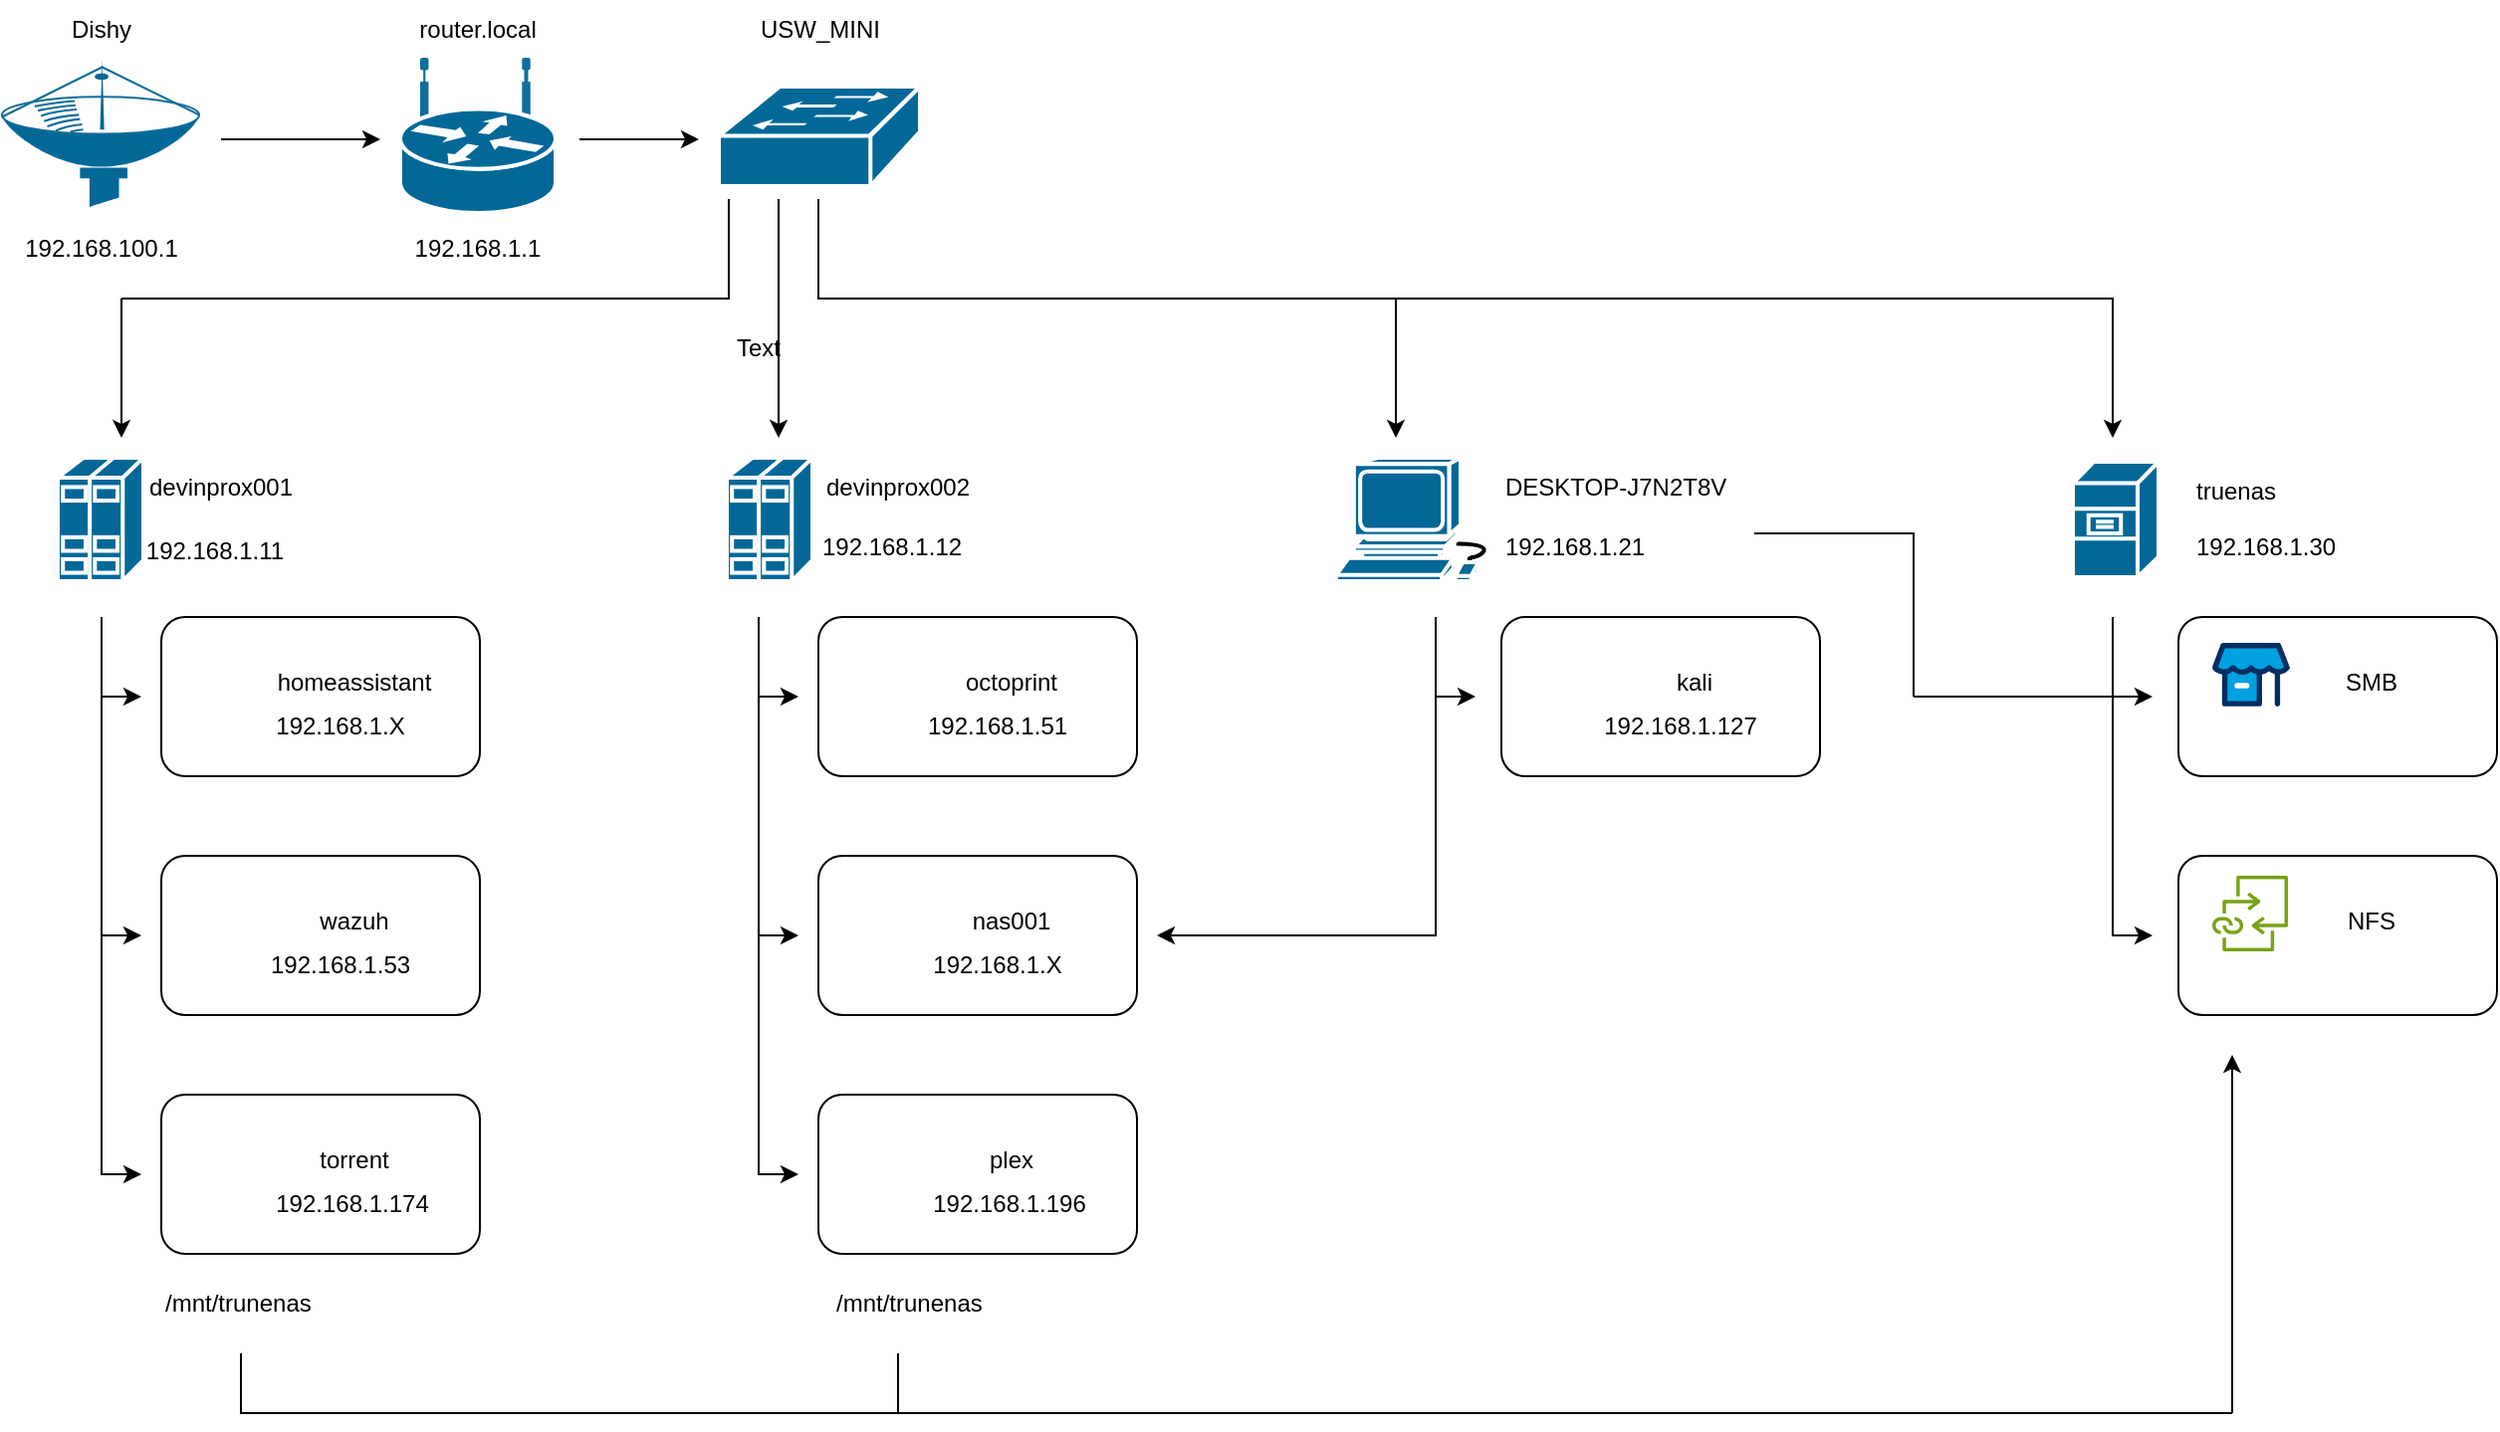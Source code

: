 <mxfile version="24.5.4" type="github">
  <diagram name="Page-1" id="N_PHp0yZ4Sq8n__6NGVH">
    <mxGraphModel dx="1434" dy="738" grid="1" gridSize="10" guides="1" tooltips="1" connect="1" arrows="1" fold="1" page="1" pageScale="1" pageWidth="1600" pageHeight="1200" background="none" math="0" shadow="0">
      <root>
        <mxCell id="0" />
        <mxCell id="1" parent="0" />
        <mxCell id="80VcaoIzCxCEsy03m5JN-1" value="" style="shape=mxgraph.cisco.wireless.satellite_dish;sketch=0;html=1;pointerEvents=1;dashed=0;fillColor=#036897;strokeColor=#ffffff;strokeWidth=2;verticalLabelPosition=bottom;verticalAlign=top;align=center;outlineConnect=0;" vertex="1" parent="1">
          <mxGeometry x="40" y="40" width="99" height="74" as="geometry" />
        </mxCell>
        <mxCell id="80VcaoIzCxCEsy03m5JN-2" value="" style="shape=mxgraph.cisco.routers.wireless_router;sketch=0;html=1;pointerEvents=1;dashed=0;fillColor=#036897;strokeColor=#ffffff;strokeWidth=2;verticalLabelPosition=bottom;verticalAlign=top;align=center;outlineConnect=0;" vertex="1" parent="1">
          <mxGeometry x="240" y="40" width="78" height="77" as="geometry" />
        </mxCell>
        <mxCell id="80VcaoIzCxCEsy03m5JN-3" value="" style="shape=mxgraph.cisco.switches.workgroup_switch;sketch=0;html=1;pointerEvents=1;dashed=0;fillColor=#036897;strokeColor=#ffffff;strokeWidth=2;verticalLabelPosition=bottom;verticalAlign=top;align=center;outlineConnect=0;" vertex="1" parent="1">
          <mxGeometry x="400" y="53.5" width="101" height="50" as="geometry" />
        </mxCell>
        <mxCell id="80VcaoIzCxCEsy03m5JN-4" value="" style="shape=mxgraph.cisco.servers.standard_host;sketch=0;html=1;pointerEvents=1;dashed=0;fillColor=#036897;strokeColor=#ffffff;strokeWidth=2;verticalLabelPosition=bottom;verticalAlign=top;align=center;outlineConnect=0;" vertex="1" parent="1">
          <mxGeometry x="404" y="240" width="43" height="62" as="geometry" />
        </mxCell>
        <mxCell id="80VcaoIzCxCEsy03m5JN-5" value="" style="shape=mxgraph.cisco.servers.standard_host;sketch=0;html=1;pointerEvents=1;dashed=0;fillColor=#036897;strokeColor=#ffffff;strokeWidth=2;verticalLabelPosition=bottom;verticalAlign=top;align=center;outlineConnect=0;" vertex="1" parent="1">
          <mxGeometry x="68" y="240" width="43" height="62" as="geometry" />
        </mxCell>
        <mxCell id="80VcaoIzCxCEsy03m5JN-6" value="" style="shape=mxgraph.cisco.computers_and_peripherals.workstation;sketch=0;html=1;pointerEvents=1;dashed=0;fillColor=#036897;strokeColor=#ffffff;strokeWidth=2;verticalLabelPosition=bottom;verticalAlign=top;align=center;outlineConnect=0;" vertex="1" parent="1">
          <mxGeometry x="710" y="240" width="83" height="62" as="geometry" />
        </mxCell>
        <mxCell id="80VcaoIzCxCEsy03m5JN-9" value="" style="endArrow=classic;html=1;rounded=0;" edge="1" parent="1">
          <mxGeometry width="50" height="50" relative="1" as="geometry">
            <mxPoint x="100" y="160" as="sourcePoint" />
            <mxPoint x="100" y="230" as="targetPoint" />
          </mxGeometry>
        </mxCell>
        <mxCell id="80VcaoIzCxCEsy03m5JN-10" value="" style="endArrow=none;html=1;rounded=0;" edge="1" parent="1">
          <mxGeometry width="50" height="50" relative="1" as="geometry">
            <mxPoint x="100" y="160" as="sourcePoint" />
            <mxPoint x="405" y="110" as="targetPoint" />
            <Array as="points">
              <mxPoint x="405" y="160" />
            </Array>
          </mxGeometry>
        </mxCell>
        <mxCell id="80VcaoIzCxCEsy03m5JN-11" value="" style="endArrow=classic;html=1;rounded=0;" edge="1" parent="1">
          <mxGeometry width="50" height="50" relative="1" as="geometry">
            <mxPoint x="430" y="110" as="sourcePoint" />
            <mxPoint x="430" y="230" as="targetPoint" />
          </mxGeometry>
        </mxCell>
        <mxCell id="80VcaoIzCxCEsy03m5JN-12" value="" style="endArrow=classic;html=1;rounded=0;" edge="1" parent="1">
          <mxGeometry width="50" height="50" relative="1" as="geometry">
            <mxPoint x="740" y="160" as="sourcePoint" />
            <mxPoint x="740" y="230" as="targetPoint" />
          </mxGeometry>
        </mxCell>
        <mxCell id="80VcaoIzCxCEsy03m5JN-13" value="" style="endArrow=none;html=1;rounded=0;" edge="1" parent="1">
          <mxGeometry width="50" height="50" relative="1" as="geometry">
            <mxPoint x="450" y="110" as="sourcePoint" />
            <mxPoint x="740" y="160" as="targetPoint" />
            <Array as="points">
              <mxPoint x="450" y="160" />
            </Array>
          </mxGeometry>
        </mxCell>
        <mxCell id="80VcaoIzCxCEsy03m5JN-14" value="devinprox001" style="text;html=1;align=center;verticalAlign=middle;whiteSpace=wrap;rounded=0;" vertex="1" parent="1">
          <mxGeometry x="120" y="240" width="60" height="30" as="geometry" />
        </mxCell>
        <mxCell id="80VcaoIzCxCEsy03m5JN-15" value="devinprox002" style="text;html=1;align=center;verticalAlign=middle;whiteSpace=wrap;rounded=0;" vertex="1" parent="1">
          <mxGeometry x="460" y="240" width="60" height="30" as="geometry" />
        </mxCell>
        <mxCell id="80VcaoIzCxCEsy03m5JN-16" value="" style="endArrow=classic;html=1;rounded=0;" edge="1" parent="1">
          <mxGeometry width="50" height="50" relative="1" as="geometry">
            <mxPoint x="330" y="80" as="sourcePoint" />
            <mxPoint x="390" y="80" as="targetPoint" />
          </mxGeometry>
        </mxCell>
        <mxCell id="80VcaoIzCxCEsy03m5JN-17" value="" style="endArrow=classic;html=1;rounded=0;" edge="1" parent="1">
          <mxGeometry width="50" height="50" relative="1" as="geometry">
            <mxPoint x="150" y="80" as="sourcePoint" />
            <mxPoint x="230" y="80" as="targetPoint" />
          </mxGeometry>
        </mxCell>
        <mxCell id="80VcaoIzCxCEsy03m5JN-18" value="DESKTOP-J7N2T8V" style="text;html=1;align=left;verticalAlign=middle;whiteSpace=wrap;rounded=0;" vertex="1" parent="1">
          <mxGeometry x="793" y="240" width="120" height="30" as="geometry" />
        </mxCell>
        <mxCell id="80VcaoIzCxCEsy03m5JN-22" value="" style="rounded=1;whiteSpace=wrap;html=1;" vertex="1" parent="1">
          <mxGeometry x="120" y="320" width="160" height="80" as="geometry" />
        </mxCell>
        <mxCell id="80VcaoIzCxCEsy03m5JN-23" value="" style="shape=image;html=1;verticalAlign=top;verticalLabelPosition=bottom;labelBackgroundColor=#ffffff;imageAspect=0;aspect=fixed;image=https://cdn1.iconfinder.com/data/icons/Vista-Inspirate_1.0/128x128/apps/debian.png" vertex="1" parent="1">
          <mxGeometry x="127" y="330" width="38" height="38" as="geometry" />
        </mxCell>
        <mxCell id="80VcaoIzCxCEsy03m5JN-24" value="homeassistant" style="text;html=1;align=center;verticalAlign=middle;whiteSpace=wrap;rounded=0;" vertex="1" parent="1">
          <mxGeometry x="187" y="338" width="60" height="30" as="geometry" />
        </mxCell>
        <mxCell id="80VcaoIzCxCEsy03m5JN-36" value="192.168.1.X" style="text;html=1;align=center;verticalAlign=middle;whiteSpace=wrap;rounded=0;" vertex="1" parent="1">
          <mxGeometry x="180" y="360" width="60" height="30" as="geometry" />
        </mxCell>
        <mxCell id="80VcaoIzCxCEsy03m5JN-37" value="" style="rounded=1;whiteSpace=wrap;html=1;" vertex="1" parent="1">
          <mxGeometry x="120" y="440" width="160" height="80" as="geometry" />
        </mxCell>
        <mxCell id="80VcaoIzCxCEsy03m5JN-38" value="" style="shape=image;html=1;verticalAlign=top;verticalLabelPosition=bottom;labelBackgroundColor=#ffffff;imageAspect=0;aspect=fixed;image=https://cdn1.iconfinder.com/data/icons/Vista-Inspirate_1.0/128x128/apps/debian.png" vertex="1" parent="1">
          <mxGeometry x="127" y="450" width="38" height="38" as="geometry" />
        </mxCell>
        <mxCell id="80VcaoIzCxCEsy03m5JN-39" value="wazuh" style="text;html=1;align=center;verticalAlign=middle;whiteSpace=wrap;rounded=0;" vertex="1" parent="1">
          <mxGeometry x="187" y="458" width="60" height="30" as="geometry" />
        </mxCell>
        <mxCell id="80VcaoIzCxCEsy03m5JN-40" value="192.168.1.53" style="text;html=1;align=center;verticalAlign=middle;whiteSpace=wrap;rounded=0;" vertex="1" parent="1">
          <mxGeometry x="180" y="480" width="60" height="30" as="geometry" />
        </mxCell>
        <mxCell id="80VcaoIzCxCEsy03m5JN-41" value="" style="rounded=1;whiteSpace=wrap;html=1;" vertex="1" parent="1">
          <mxGeometry x="120" y="560" width="160" height="80" as="geometry" />
        </mxCell>
        <mxCell id="80VcaoIzCxCEsy03m5JN-43" value="torrent" style="text;html=1;align=center;verticalAlign=middle;whiteSpace=wrap;rounded=0;" vertex="1" parent="1">
          <mxGeometry x="187" y="578" width="60" height="30" as="geometry" />
        </mxCell>
        <mxCell id="80VcaoIzCxCEsy03m5JN-44" value="192.168.1.174" style="text;html=1;align=center;verticalAlign=middle;whiteSpace=wrap;rounded=0;" vertex="1" parent="1">
          <mxGeometry x="186" y="600" width="60" height="30" as="geometry" />
        </mxCell>
        <mxCell id="80VcaoIzCxCEsy03m5JN-45" value="" style="shape=image;html=1;verticalAlign=top;verticalLabelPosition=bottom;labelBackgroundColor=#ffffff;imageAspect=0;aspect=fixed;image=https://cdn1.iconfinder.com/data/icons/operating-system-flat-1/30/ubuntu-128.png" vertex="1" parent="1">
          <mxGeometry x="127" y="568" width="40" height="40" as="geometry" />
        </mxCell>
        <mxCell id="80VcaoIzCxCEsy03m5JN-46" value="" style="rounded=1;whiteSpace=wrap;html=1;" vertex="1" parent="1">
          <mxGeometry x="450" y="320" width="160" height="80" as="geometry" />
        </mxCell>
        <mxCell id="80VcaoIzCxCEsy03m5JN-47" value="" style="shape=image;html=1;verticalAlign=top;verticalLabelPosition=bottom;labelBackgroundColor=#ffffff;imageAspect=0;aspect=fixed;image=https://cdn1.iconfinder.com/data/icons/Vista-Inspirate_1.0/128x128/apps/debian.png" vertex="1" parent="1">
          <mxGeometry x="457" y="330" width="38" height="38" as="geometry" />
        </mxCell>
        <mxCell id="80VcaoIzCxCEsy03m5JN-48" value="octoprint" style="text;html=1;align=center;verticalAlign=middle;whiteSpace=wrap;rounded=0;" vertex="1" parent="1">
          <mxGeometry x="517" y="338" width="60" height="30" as="geometry" />
        </mxCell>
        <mxCell id="80VcaoIzCxCEsy03m5JN-49" value="192.168.1.51" style="text;html=1;align=center;verticalAlign=middle;whiteSpace=wrap;rounded=0;" vertex="1" parent="1">
          <mxGeometry x="510" y="360" width="60" height="30" as="geometry" />
        </mxCell>
        <mxCell id="80VcaoIzCxCEsy03m5JN-50" value="" style="rounded=1;whiteSpace=wrap;html=1;" vertex="1" parent="1">
          <mxGeometry x="450" y="440" width="160" height="80" as="geometry" />
        </mxCell>
        <mxCell id="80VcaoIzCxCEsy03m5JN-51" value="" style="shape=image;html=1;verticalAlign=top;verticalLabelPosition=bottom;labelBackgroundColor=#ffffff;imageAspect=0;aspect=fixed;image=https://cdn1.iconfinder.com/data/icons/Vista-Inspirate_1.0/128x128/apps/debian.png" vertex="1" parent="1">
          <mxGeometry x="457" y="450" width="38" height="38" as="geometry" />
        </mxCell>
        <mxCell id="80VcaoIzCxCEsy03m5JN-52" value="nas001" style="text;html=1;align=center;verticalAlign=middle;whiteSpace=wrap;rounded=0;" vertex="1" parent="1">
          <mxGeometry x="517" y="458" width="60" height="30" as="geometry" />
        </mxCell>
        <mxCell id="80VcaoIzCxCEsy03m5JN-53" value="192.168.1.X" style="text;html=1;align=center;verticalAlign=middle;whiteSpace=wrap;rounded=0;" vertex="1" parent="1">
          <mxGeometry x="510" y="480" width="60" height="30" as="geometry" />
        </mxCell>
        <mxCell id="80VcaoIzCxCEsy03m5JN-54" value="" style="rounded=1;whiteSpace=wrap;html=1;" vertex="1" parent="1">
          <mxGeometry x="450" y="560" width="160" height="80" as="geometry" />
        </mxCell>
        <mxCell id="80VcaoIzCxCEsy03m5JN-55" value="plex" style="text;html=1;align=center;verticalAlign=middle;whiteSpace=wrap;rounded=0;" vertex="1" parent="1">
          <mxGeometry x="517" y="578" width="60" height="30" as="geometry" />
        </mxCell>
        <mxCell id="80VcaoIzCxCEsy03m5JN-56" value="192.168.1.196" style="text;html=1;align=center;verticalAlign=middle;whiteSpace=wrap;rounded=0;" vertex="1" parent="1">
          <mxGeometry x="516" y="600" width="60" height="30" as="geometry" />
        </mxCell>
        <mxCell id="80VcaoIzCxCEsy03m5JN-58" value="" style="shape=image;html=1;verticalAlign=top;verticalLabelPosition=bottom;labelBackgroundColor=#ffffff;imageAspect=0;aspect=fixed;image=https://cdn1.iconfinder.com/data/icons/Vista-Inspirate_1.0/128x128/apps/debian.png" vertex="1" parent="1">
          <mxGeometry x="460" y="570" width="38" height="38" as="geometry" />
        </mxCell>
        <mxCell id="80VcaoIzCxCEsy03m5JN-59" value="&lt;div&gt;&lt;span style=&quot;white-space: pre; white-space: normal;&quot;&gt;&#x9;&lt;/span&gt;&lt;/div&gt;&lt;div&gt;USW_MINI&lt;/div&gt;" style="text;html=1;align=center;verticalAlign=middle;whiteSpace=wrap;rounded=0;" vertex="1" parent="1">
          <mxGeometry x="420.5" y="10" width="60" height="30" as="geometry" />
        </mxCell>
        <mxCell id="80VcaoIzCxCEsy03m5JN-60" value="" style="endArrow=classic;html=1;rounded=0;" edge="1" parent="1">
          <mxGeometry width="50" height="50" relative="1" as="geometry">
            <mxPoint x="420" y="320" as="sourcePoint" />
            <mxPoint x="440" y="600" as="targetPoint" />
            <Array as="points">
              <mxPoint x="420" y="600" />
            </Array>
          </mxGeometry>
        </mxCell>
        <mxCell id="80VcaoIzCxCEsy03m5JN-61" value="" style="endArrow=classic;html=1;rounded=0;" edge="1" parent="1">
          <mxGeometry width="50" height="50" relative="1" as="geometry">
            <mxPoint x="420" y="480" as="sourcePoint" />
            <mxPoint x="440" y="480" as="targetPoint" />
          </mxGeometry>
        </mxCell>
        <mxCell id="80VcaoIzCxCEsy03m5JN-62" value="" style="endArrow=classic;html=1;rounded=0;" edge="1" parent="1">
          <mxGeometry width="50" height="50" relative="1" as="geometry">
            <mxPoint x="420" y="360" as="sourcePoint" />
            <mxPoint x="440" y="360" as="targetPoint" />
          </mxGeometry>
        </mxCell>
        <mxCell id="80VcaoIzCxCEsy03m5JN-63" value="" style="endArrow=classic;html=1;rounded=0;" edge="1" parent="1">
          <mxGeometry width="50" height="50" relative="1" as="geometry">
            <mxPoint x="90" y="320" as="sourcePoint" />
            <mxPoint x="110" y="600" as="targetPoint" />
            <Array as="points">
              <mxPoint x="90" y="600" />
            </Array>
          </mxGeometry>
        </mxCell>
        <mxCell id="80VcaoIzCxCEsy03m5JN-64" value="" style="endArrow=classic;html=1;rounded=0;" edge="1" parent="1">
          <mxGeometry width="50" height="50" relative="1" as="geometry">
            <mxPoint x="90" y="480" as="sourcePoint" />
            <mxPoint x="110" y="480" as="targetPoint" />
          </mxGeometry>
        </mxCell>
        <mxCell id="80VcaoIzCxCEsy03m5JN-65" value="" style="endArrow=classic;html=1;rounded=0;" edge="1" parent="1">
          <mxGeometry width="50" height="50" relative="1" as="geometry">
            <mxPoint x="90" y="360" as="sourcePoint" />
            <mxPoint x="110" y="360" as="targetPoint" />
          </mxGeometry>
        </mxCell>
        <mxCell id="80VcaoIzCxCEsy03m5JN-66" value="192.168.1.11" style="text;html=1;align=center;verticalAlign=middle;whiteSpace=wrap;rounded=0;" vertex="1" parent="1">
          <mxGeometry x="117" y="272" width="60" height="30" as="geometry" />
        </mxCell>
        <mxCell id="80VcaoIzCxCEsy03m5JN-67" value="192.168.1.12" style="text;html=1;align=center;verticalAlign=middle;whiteSpace=wrap;rounded=0;" vertex="1" parent="1">
          <mxGeometry x="457" y="270" width="60" height="30" as="geometry" />
        </mxCell>
        <mxCell id="80VcaoIzCxCEsy03m5JN-70" value="192.168.1.21" style="text;html=1;align=left;verticalAlign=middle;whiteSpace=wrap;rounded=0;" vertex="1" parent="1">
          <mxGeometry x="793" y="270" width="60" height="30" as="geometry" />
        </mxCell>
        <mxCell id="80VcaoIzCxCEsy03m5JN-71" value="router.local" style="text;html=1;align=center;verticalAlign=middle;whiteSpace=wrap;rounded=0;" vertex="1" parent="1">
          <mxGeometry x="249" y="10" width="60" height="30" as="geometry" />
        </mxCell>
        <mxCell id="80VcaoIzCxCEsy03m5JN-72" value="" style="rounded=1;whiteSpace=wrap;html=1;" vertex="1" parent="1">
          <mxGeometry x="793" y="320" width="160" height="80" as="geometry" />
        </mxCell>
        <mxCell id="80VcaoIzCxCEsy03m5JN-74" value="kali" style="text;html=1;align=center;verticalAlign=middle;whiteSpace=wrap;rounded=0;" vertex="1" parent="1">
          <mxGeometry x="860" y="338" width="60" height="30" as="geometry" />
        </mxCell>
        <mxCell id="80VcaoIzCxCEsy03m5JN-75" value="192.168.1.127" style="text;html=1;align=center;verticalAlign=middle;whiteSpace=wrap;rounded=0;" vertex="1" parent="1">
          <mxGeometry x="853" y="360" width="60" height="30" as="geometry" />
        </mxCell>
        <mxCell id="80VcaoIzCxCEsy03m5JN-76" value="" style="shape=image;html=1;verticalAlign=top;verticalLabelPosition=bottom;labelBackgroundColor=#ffffff;imageAspect=0;aspect=fixed;image=https://cdn4.iconfinder.com/data/icons/game-of-thrones-4/64/game_of_thrones_game_thrones_series_character_avatar_dragon-128.png" vertex="1" parent="1">
          <mxGeometry x="800" y="328" width="40" height="40" as="geometry" />
        </mxCell>
        <mxCell id="80VcaoIzCxCEsy03m5JN-77" value="" style="endArrow=classic;html=1;rounded=0;" edge="1" parent="1">
          <mxGeometry width="50" height="50" relative="1" as="geometry">
            <mxPoint x="760" y="320" as="sourcePoint" />
            <mxPoint x="780" y="360" as="targetPoint" />
            <Array as="points">
              <mxPoint x="760" y="360" />
            </Array>
          </mxGeometry>
        </mxCell>
        <mxCell id="80VcaoIzCxCEsy03m5JN-78" value="192.168.1.1" style="text;html=1;align=center;verticalAlign=middle;whiteSpace=wrap;rounded=0;" vertex="1" parent="1">
          <mxGeometry x="249" y="120" width="60" height="30" as="geometry" />
        </mxCell>
        <mxCell id="80VcaoIzCxCEsy03m5JN-79" value="Text" style="text;html=1;align=center;verticalAlign=middle;whiteSpace=wrap;rounded=0;" vertex="1" parent="1">
          <mxGeometry x="390" y="170" width="60" height="30" as="geometry" />
        </mxCell>
        <mxCell id="80VcaoIzCxCEsy03m5JN-80" value="Dishy" style="text;html=1;align=center;verticalAlign=middle;whiteSpace=wrap;rounded=0;" vertex="1" parent="1">
          <mxGeometry x="60" y="10" width="60" height="30" as="geometry" />
        </mxCell>
        <mxCell id="80VcaoIzCxCEsy03m5JN-81" value="192.168.100.1" style="text;html=1;align=center;verticalAlign=middle;whiteSpace=wrap;rounded=0;" vertex="1" parent="1">
          <mxGeometry x="60" y="120" width="60" height="30" as="geometry" />
        </mxCell>
        <mxCell id="80VcaoIzCxCEsy03m5JN-82" value="" style="shape=mxgraph.cisco.servers.file_server;sketch=0;html=1;pointerEvents=1;dashed=0;fillColor=#036897;strokeColor=#ffffff;strokeWidth=2;verticalLabelPosition=bottom;verticalAlign=top;align=center;outlineConnect=0;" vertex="1" parent="1">
          <mxGeometry x="1080" y="242" width="43" height="58" as="geometry" />
        </mxCell>
        <mxCell id="80VcaoIzCxCEsy03m5JN-83" value="" style="endArrow=classic;html=1;rounded=0;" edge="1" parent="1">
          <mxGeometry width="50" height="50" relative="1" as="geometry">
            <mxPoint x="740" y="160" as="sourcePoint" />
            <mxPoint x="1100" y="230" as="targetPoint" />
            <Array as="points">
              <mxPoint x="1100" y="160" />
            </Array>
          </mxGeometry>
        </mxCell>
        <mxCell id="80VcaoIzCxCEsy03m5JN-85" value="truenas" style="text;html=1;align=left;verticalAlign=middle;whiteSpace=wrap;rounded=0;" vertex="1" parent="1">
          <mxGeometry x="1140" y="242" width="60" height="30" as="geometry" />
        </mxCell>
        <mxCell id="80VcaoIzCxCEsy03m5JN-86" value="192.168.1.30" style="text;html=1;align=left;verticalAlign=middle;whiteSpace=wrap;rounded=0;" vertex="1" parent="1">
          <mxGeometry x="1140" y="270" width="60" height="30" as="geometry" />
        </mxCell>
        <mxCell id="80VcaoIzCxCEsy03m5JN-92" value="" style="rounded=1;whiteSpace=wrap;html=1;" vertex="1" parent="1">
          <mxGeometry x="1133" y="320" width="160" height="80" as="geometry" />
        </mxCell>
        <mxCell id="80VcaoIzCxCEsy03m5JN-93" value="SMB" style="text;html=1;align=center;verticalAlign=middle;whiteSpace=wrap;rounded=0;" vertex="1" parent="1">
          <mxGeometry x="1200" y="338" width="60" height="30" as="geometry" />
        </mxCell>
        <mxCell id="80VcaoIzCxCEsy03m5JN-96" value="" style="endArrow=classic;html=1;rounded=0;" edge="1" parent="1">
          <mxGeometry width="50" height="50" relative="1" as="geometry">
            <mxPoint x="1100" y="320" as="sourcePoint" />
            <mxPoint x="1120" y="360" as="targetPoint" />
            <Array as="points">
              <mxPoint x="1100" y="360" />
            </Array>
          </mxGeometry>
        </mxCell>
        <mxCell id="80VcaoIzCxCEsy03m5JN-97" value="" style="verticalLabelPosition=bottom;aspect=fixed;html=1;shape=mxgraph.salesforce.smb;" vertex="1" parent="1">
          <mxGeometry x="1150" y="333" width="39.02" height="32" as="geometry" />
        </mxCell>
        <mxCell id="80VcaoIzCxCEsy03m5JN-99" value="" style="rounded=1;whiteSpace=wrap;html=1;" vertex="1" parent="1">
          <mxGeometry x="1133" y="440" width="160" height="80" as="geometry" />
        </mxCell>
        <mxCell id="80VcaoIzCxCEsy03m5JN-100" value="NFS" style="text;html=1;align=center;verticalAlign=middle;whiteSpace=wrap;rounded=0;" vertex="1" parent="1">
          <mxGeometry x="1200" y="458" width="60" height="30" as="geometry" />
        </mxCell>
        <mxCell id="80VcaoIzCxCEsy03m5JN-116" value="" style="sketch=0;outlineConnect=0;fontColor=#232F3E;gradientColor=none;fillColor=#7AA116;strokeColor=none;dashed=0;verticalLabelPosition=bottom;verticalAlign=top;align=center;html=1;fontSize=12;fontStyle=0;aspect=fixed;pointerEvents=1;shape=mxgraph.aws4.file_cache_hybrid_nfs_linked_datasets;" vertex="1" parent="1">
          <mxGeometry x="1150" y="450" width="38" height="38" as="geometry" />
        </mxCell>
        <mxCell id="80VcaoIzCxCEsy03m5JN-119" value="/mnt/trunenas" style="text;html=1;align=left;verticalAlign=middle;resizable=0;points=[];autosize=1;strokeColor=none;fillColor=none;" vertex="1" parent="1">
          <mxGeometry x="120" y="650" width="100" height="30" as="geometry" />
        </mxCell>
        <mxCell id="80VcaoIzCxCEsy03m5JN-120" value="/mnt/trunenas" style="text;html=1;align=left;verticalAlign=middle;resizable=0;points=[];autosize=1;strokeColor=none;fillColor=none;" vertex="1" parent="1">
          <mxGeometry x="457" y="650" width="100" height="30" as="geometry" />
        </mxCell>
        <mxCell id="80VcaoIzCxCEsy03m5JN-121" value="" style="endArrow=none;html=1;rounded=0;" edge="1" parent="1">
          <mxGeometry width="50" height="50" relative="1" as="geometry">
            <mxPoint x="160" y="690" as="sourcePoint" />
            <mxPoint x="1160" y="720" as="targetPoint" />
            <Array as="points">
              <mxPoint x="160" y="720" />
            </Array>
          </mxGeometry>
        </mxCell>
        <mxCell id="80VcaoIzCxCEsy03m5JN-122" value="" style="endArrow=none;html=1;rounded=0;" edge="1" parent="1">
          <mxGeometry width="50" height="50" relative="1" as="geometry">
            <mxPoint x="490" y="690" as="sourcePoint" />
            <mxPoint x="490" y="720" as="targetPoint" />
          </mxGeometry>
        </mxCell>
        <mxCell id="80VcaoIzCxCEsy03m5JN-123" value="" style="endArrow=classic;html=1;rounded=0;" edge="1" parent="1">
          <mxGeometry width="50" height="50" relative="1" as="geometry">
            <mxPoint x="1160" y="720" as="sourcePoint" />
            <mxPoint x="1160" y="540" as="targetPoint" />
          </mxGeometry>
        </mxCell>
        <mxCell id="80VcaoIzCxCEsy03m5JN-124" value="" style="endArrow=none;html=1;rounded=0;" edge="1" parent="1">
          <mxGeometry width="50" height="50" relative="1" as="geometry">
            <mxPoint x="920" y="278" as="sourcePoint" />
            <mxPoint x="1000" y="360" as="targetPoint" />
            <Array as="points">
              <mxPoint x="1000" y="278" />
            </Array>
          </mxGeometry>
        </mxCell>
        <mxCell id="80VcaoIzCxCEsy03m5JN-125" value="" style="endArrow=none;html=1;rounded=0;" edge="1" parent="1">
          <mxGeometry width="50" height="50" relative="1" as="geometry">
            <mxPoint x="1000" y="360" as="sourcePoint" />
            <mxPoint x="1100" y="360" as="targetPoint" />
          </mxGeometry>
        </mxCell>
        <mxCell id="80VcaoIzCxCEsy03m5JN-127" value="" style="endArrow=classic;html=1;rounded=0;" edge="1" parent="1">
          <mxGeometry width="50" height="50" relative="1" as="geometry">
            <mxPoint x="760" y="360" as="sourcePoint" />
            <mxPoint x="620" y="480" as="targetPoint" />
            <Array as="points">
              <mxPoint x="760" y="480" />
            </Array>
          </mxGeometry>
        </mxCell>
        <mxCell id="80VcaoIzCxCEsy03m5JN-134" value="" style="endArrow=classic;html=1;rounded=0;" edge="1" parent="1">
          <mxGeometry width="50" height="50" relative="1" as="geometry">
            <mxPoint x="1100" y="360" as="sourcePoint" />
            <mxPoint x="1120" y="480" as="targetPoint" />
            <Array as="points">
              <mxPoint x="1100" y="480" />
            </Array>
          </mxGeometry>
        </mxCell>
      </root>
    </mxGraphModel>
  </diagram>
</mxfile>
